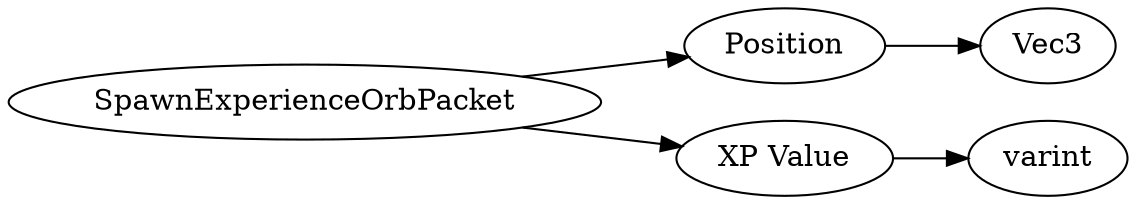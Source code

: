 digraph "SpawnExperienceOrbPacket" {
rankdir = LR
0
0 -> 1
1 -> 2
0 -> 3
3 -> 4

0 [label="SpawnExperienceOrbPacket",comment="name: \"SpawnExperienceOrbPacket\", typeName: \"\", id: 0, branchId: 66, recurseId: -1, attributes: 0, notes: \"\""];
1 [label="Position",comment="name: \"Position\", typeName: \"Vec3\", id: 1, branchId: 0, recurseId: -1, attributes: 256, notes: \"\""];
2 [label="Vec3",comment="name: \"Vec3\", typeName: \"\", id: 2, branchId: 0, recurseId: -1, attributes: 512, notes: \"\""];
3 [label="XP Value",comment="name: \"XP Value\", typeName: \"\", id: 3, branchId: 0, recurseId: -1, attributes: 0, notes: \"\""];
4 [label="varint",comment="name: \"varint\", typeName: \"\", id: 4, branchId: 0, recurseId: -1, attributes: 512, notes: \"\""];
{ rank = max;2;4}

}
